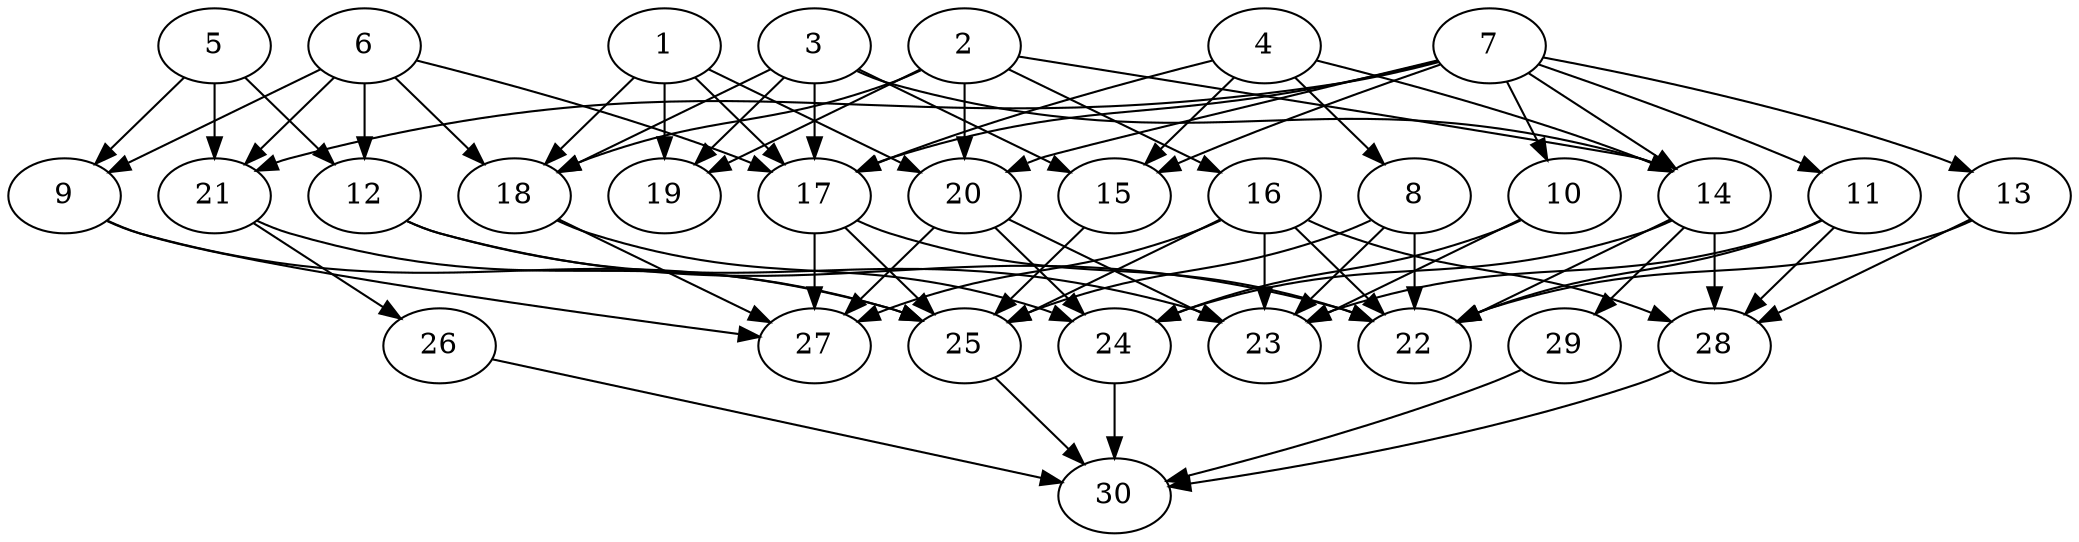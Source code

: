 // DAG automatically generated by daggen at Thu Oct  3 14:04:19 2019
// ./daggen --dot -n 30 --ccr 0.5 --fat 0.7 --regular 0.5 --density 0.6 --mindata 5242880 --maxdata 52428800 
digraph G {
  1 [size="23537664", alpha="0.08", expect_size="11768832"] 
  1 -> 17 [size ="11768832"]
  1 -> 18 [size ="11768832"]
  1 -> 19 [size ="11768832"]
  1 -> 20 [size ="11768832"]
  2 [size="21215232", alpha="0.02", expect_size="10607616"] 
  2 -> 14 [size ="10607616"]
  2 -> 16 [size ="10607616"]
  2 -> 18 [size ="10607616"]
  2 -> 19 [size ="10607616"]
  2 -> 20 [size ="10607616"]
  3 [size="19390464", alpha="0.15", expect_size="9695232"] 
  3 -> 14 [size ="9695232"]
  3 -> 15 [size ="9695232"]
  3 -> 17 [size ="9695232"]
  3 -> 18 [size ="9695232"]
  3 -> 19 [size ="9695232"]
  4 [size="35061760", alpha="0.04", expect_size="17530880"] 
  4 -> 8 [size ="17530880"]
  4 -> 14 [size ="17530880"]
  4 -> 15 [size ="17530880"]
  4 -> 17 [size ="17530880"]
  5 [size="82505728", alpha="0.08", expect_size="41252864"] 
  5 -> 9 [size ="41252864"]
  5 -> 12 [size ="41252864"]
  5 -> 21 [size ="41252864"]
  6 [size="51771392", alpha="0.08", expect_size="25885696"] 
  6 -> 9 [size ="25885696"]
  6 -> 12 [size ="25885696"]
  6 -> 17 [size ="25885696"]
  6 -> 18 [size ="25885696"]
  6 -> 21 [size ="25885696"]
  7 [size="64200704", alpha="0.04", expect_size="32100352"] 
  7 -> 10 [size ="32100352"]
  7 -> 11 [size ="32100352"]
  7 -> 13 [size ="32100352"]
  7 -> 14 [size ="32100352"]
  7 -> 15 [size ="32100352"]
  7 -> 17 [size ="32100352"]
  7 -> 20 [size ="32100352"]
  7 -> 21 [size ="32100352"]
  8 [size="68878336", alpha="0.04", expect_size="34439168"] 
  8 -> 22 [size ="34439168"]
  8 -> 23 [size ="34439168"]
  8 -> 25 [size ="34439168"]
  9 [size="100435968", alpha="0.05", expect_size="50217984"] 
  9 -> 25 [size ="50217984"]
  9 -> 27 [size ="50217984"]
  10 [size="30160896", alpha="0.11", expect_size="15080448"] 
  10 -> 23 [size ="15080448"]
  10 -> 24 [size ="15080448"]
  11 [size="14573568", alpha="0.17", expect_size="7286784"] 
  11 -> 22 [size ="7286784"]
  11 -> 23 [size ="7286784"]
  11 -> 28 [size ="7286784"]
  12 [size="50210816", alpha="0.04", expect_size="25105408"] 
  12 -> 22 [size ="25105408"]
  12 -> 23 [size ="25105408"]
  13 [size="60491776", alpha="0.10", expect_size="30245888"] 
  13 -> 22 [size ="30245888"]
  13 -> 28 [size ="30245888"]
  14 [size="35964928", alpha="0.03", expect_size="17982464"] 
  14 -> 22 [size ="17982464"]
  14 -> 24 [size ="17982464"]
  14 -> 28 [size ="17982464"]
  14 -> 29 [size ="17982464"]
  15 [size="53372928", alpha="0.04", expect_size="26686464"] 
  15 -> 25 [size ="26686464"]
  16 [size="89479168", alpha="0.15", expect_size="44739584"] 
  16 -> 22 [size ="44739584"]
  16 -> 23 [size ="44739584"]
  16 -> 25 [size ="44739584"]
  16 -> 27 [size ="44739584"]
  16 -> 28 [size ="44739584"]
  17 [size="33638400", alpha="0.19", expect_size="16819200"] 
  17 -> 22 [size ="16819200"]
  17 -> 25 [size ="16819200"]
  17 -> 27 [size ="16819200"]
  18 [size="53612544", alpha="0.13", expect_size="26806272"] 
  18 -> 24 [size ="26806272"]
  18 -> 27 [size ="26806272"]
  19 [size="71540736", alpha="0.06", expect_size="35770368"] 
  20 [size="95105024", alpha="0.18", expect_size="47552512"] 
  20 -> 23 [size ="47552512"]
  20 -> 24 [size ="47552512"]
  20 -> 27 [size ="47552512"]
  21 [size="53929984", alpha="0.14", expect_size="26964992"] 
  21 -> 25 [size ="26964992"]
  21 -> 26 [size ="26964992"]
  22 [size="38414336", alpha="0.11", expect_size="19207168"] 
  23 [size="55674880", alpha="0.11", expect_size="27837440"] 
  24 [size="101126144", alpha="0.16", expect_size="50563072"] 
  24 -> 30 [size ="50563072"]
  25 [size="20998144", alpha="0.16", expect_size="10499072"] 
  25 -> 30 [size ="10499072"]
  26 [size="41644032", alpha="0.04", expect_size="20822016"] 
  26 -> 30 [size ="20822016"]
  27 [size="20103168", alpha="0.05", expect_size="10051584"] 
  28 [size="14858240", alpha="0.17", expect_size="7429120"] 
  28 -> 30 [size ="7429120"]
  29 [size="74491904", alpha="0.09", expect_size="37245952"] 
  29 -> 30 [size ="37245952"]
  30 [size="100507648", alpha="0.04", expect_size="50253824"] 
}
